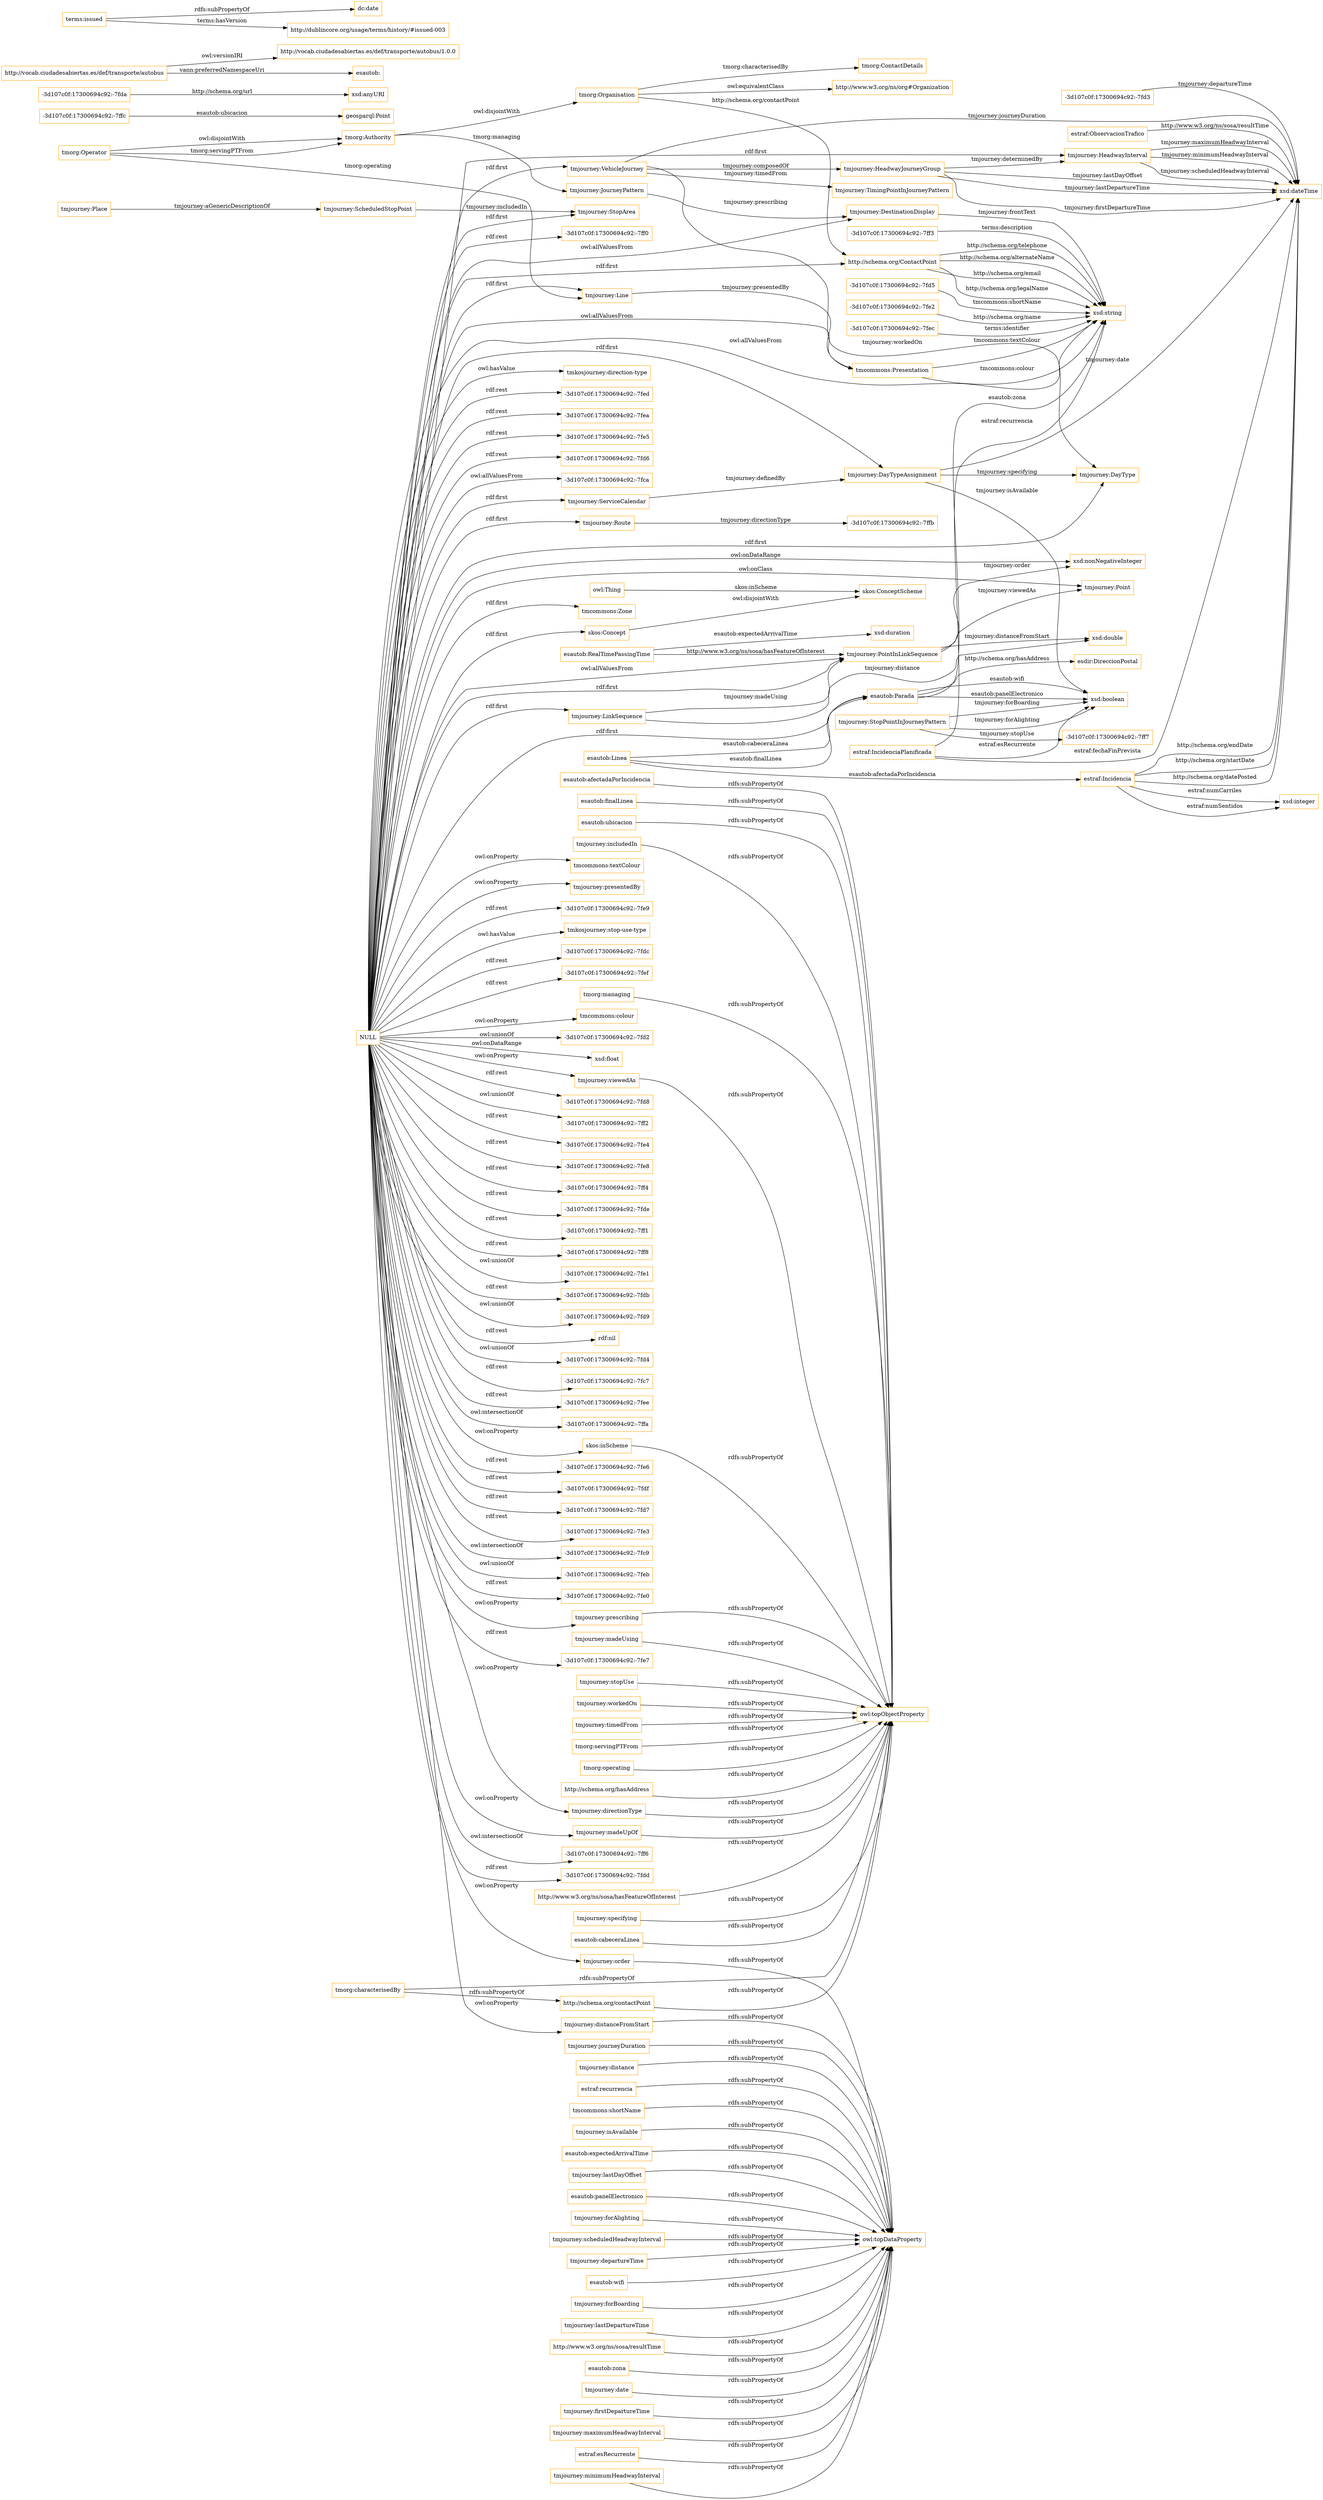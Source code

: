 digraph ar2dtool_diagram { 
rankdir=LR;
size="1501"
node [shape = rectangle, color="orange"]; "-3d107c0f:17300694c92:-7ffb" "tmjourney:StopArea" "-3d107c0f:17300694c92:-7fca" "tmjourney:VehicleJourney" "-3d107c0f:17300694c92:-7fd5" "tmcommons:Presentation" "tmjourney:Line" "esautob:Linea" "tmorg:ContactDetails" "geosparql:Point" "tmorg:Organisation" "tmjourney:DestinationDisplay" "-3d107c0f:17300694c92:-7fd3" "-3d107c0f:17300694c92:-7fe2" "http://schema.org/ContactPoint" "tmjourney:JourneyPattern" "tmjourney:Route" "-3d107c0f:17300694c92:-7fda" "http://www.w3.org/ns/org#Organization" "tmjourney:HeadwayInterval" "-3d107c0f:17300694c92:-7fec" "skos:ConceptScheme" "esautob:RealTimePassingTime" "-3d107c0f:17300694c92:-7ff3" "tmcommons:Zone" "-3d107c0f:17300694c92:-7ff7" "skos:Concept" "tmjourney:StopPointInJourneyPattern" "tmjourney:TimingPointInJourneyPattern" "estraf:IncidenciaPlanificada" "tmorg:Authority" "estraf:Incidencia" "tmjourney:DayTypeAssignment" "tmjourney:HeadwayJourneyGroup" "tmjourney:ServiceCalendar" "esautob:Parada" "tmjourney:DayType" "tmjourney:PointInLinkSequence" "tmjourney:Point" "tmjourney:LinkSequence" "tmjourney:ScheduledStopPoint" "tmorg:Operator" ; /*classes style*/
	"estraf:recurrencia" -> "owl:topDataProperty" [ label = "rdfs:subPropertyOf" ];
	"tmjourney:prescribing" -> "owl:topObjectProperty" [ label = "rdfs:subPropertyOf" ];
	"tmorg:Organisation" -> "http://www.w3.org/ns/org#Organization" [ label = "owl:equivalentClass" ];
	"http://vocab.ciudadesabiertas.es/def/transporte/autobus" -> "http://vocab.ciudadesabiertas.es/def/transporte/autobus/1.0.0" [ label = "owl:versionIRI" ];
	"http://vocab.ciudadesabiertas.es/def/transporte/autobus" -> "esautob:" [ label = "vann:preferredNamespaceUri" ];
	"tmcommons:shortName" -> "owl:topDataProperty" [ label = "rdfs:subPropertyOf" ];
	"tmjourney:directionType" -> "owl:topObjectProperty" [ label = "rdfs:subPropertyOf" ];
	"tmorg:Authority" -> "tmorg:Organisation" [ label = "owl:disjointWith" ];
	"tmorg:Operator" -> "tmorg:Authority" [ label = "owl:disjointWith" ];
	"tmjourney:isAvailable" -> "owl:topDataProperty" [ label = "rdfs:subPropertyOf" ];
	"tmjourney:workedOn" -> "owl:topObjectProperty" [ label = "rdfs:subPropertyOf" ];
	"esautob:expectedArrivalTime" -> "owl:topDataProperty" [ label = "rdfs:subPropertyOf" ];
	"tmjourney:timedFrom" -> "owl:topObjectProperty" [ label = "rdfs:subPropertyOf" ];
	"tmjourney:lastDayOffset" -> "owl:topDataProperty" [ label = "rdfs:subPropertyOf" ];
	"esautob:panelElectronico" -> "owl:topDataProperty" [ label = "rdfs:subPropertyOf" ];
	"tmjourney:forAlighting" -> "owl:topDataProperty" [ label = "rdfs:subPropertyOf" ];
	"tmjourney:scheduledHeadwayInterval" -> "owl:topDataProperty" [ label = "rdfs:subPropertyOf" ];
	"tmorg:servingPTFrom" -> "owl:topObjectProperty" [ label = "rdfs:subPropertyOf" ];
	"tmjourney:distanceFromStart" -> "owl:topDataProperty" [ label = "rdfs:subPropertyOf" ];
	"tmorg:operating" -> "owl:topObjectProperty" [ label = "rdfs:subPropertyOf" ];
	"tmjourney:madeUpOf" -> "owl:topObjectProperty" [ label = "rdfs:subPropertyOf" ];
	"tmjourney:departureTime" -> "owl:topDataProperty" [ label = "rdfs:subPropertyOf" ];
	"http://schema.org/hasAddress" -> "owl:topObjectProperty" [ label = "rdfs:subPropertyOf" ];
	"esautob:wifi" -> "owl:topDataProperty" [ label = "rdfs:subPropertyOf" ];
	"tmjourney:forBoarding" -> "owl:topDataProperty" [ label = "rdfs:subPropertyOf" ];
	"skos:Concept" -> "skos:ConceptScheme" [ label = "owl:disjointWith" ];
	"tmjourney:viewedAs" -> "owl:topObjectProperty" [ label = "rdfs:subPropertyOf" ];
	"tmjourney:lastDepartureTime" -> "owl:topDataProperty" [ label = "rdfs:subPropertyOf" ];
	"http://www.w3.org/ns/sosa/hasFeatureOfInterest" -> "owl:topObjectProperty" [ label = "rdfs:subPropertyOf" ];
	"tmjourney:specifying" -> "owl:topObjectProperty" [ label = "rdfs:subPropertyOf" ];
	"http://www.w3.org/ns/sosa/resultTime" -> "owl:topDataProperty" [ label = "rdfs:subPropertyOf" ];
	"skos:inScheme" -> "owl:topObjectProperty" [ label = "rdfs:subPropertyOf" ];
	"NULL" -> "tmjourney:HeadwayInterval" [ label = "rdf:first" ];
	"NULL" -> "tmcommons:textColour" [ label = "owl:onProperty" ];
	"NULL" -> "tmjourney:presentedBy" [ label = "owl:onProperty" ];
	"NULL" -> "-3d107c0f:17300694c92:-7fe9" [ label = "rdf:rest" ];
	"NULL" -> "skos:Concept" [ label = "rdf:first" ];
	"NULL" -> "tmjourney:directionType" [ label = "owl:onProperty" ];
	"NULL" -> "-3d107c0f:17300694c92:-7fca" [ label = "owl:allValuesFrom" ];
	"NULL" -> "tmjourney:Point" [ label = "owl:onClass" ];
	"NULL" -> "tmkosjourney:stop-use-type" [ label = "owl:hasValue" ];
	"NULL" -> "tmjourney:LinkSequence" [ label = "rdf:first" ];
	"NULL" -> "tmjourney:VehicleJourney" [ label = "rdf:first" ];
	"NULL" -> "tmjourney:distanceFromStart" [ label = "owl:onProperty" ];
	"NULL" -> "-3d107c0f:17300694c92:-7fdc" [ label = "rdf:rest" ];
	"NULL" -> "tmjourney:StopArea" [ label = "rdf:first" ];
	"NULL" -> "tmjourney:viewedAs" [ label = "owl:onProperty" ];
	"NULL" -> "tmjourney:PointInLinkSequence" [ label = "owl:allValuesFrom" ];
	"NULL" -> "-3d107c0f:17300694c92:-7fef" [ label = "rdf:rest" ];
	"NULL" -> "xsd:string" [ label = "owl:allValuesFrom" ];
	"NULL" -> "tmcommons:colour" [ label = "owl:onProperty" ];
	"NULL" -> "-3d107c0f:17300694c92:-7fd2" [ label = "owl:unionOf" ];
	"NULL" -> "tmjourney:DestinationDisplay" [ label = "owl:allValuesFrom" ];
	"NULL" -> "xsd:float" [ label = "owl:onDataRange" ];
	"NULL" -> "tmcommons:Presentation" [ label = "owl:allValuesFrom" ];
	"NULL" -> "tmjourney:ServiceCalendar" [ label = "rdf:first" ];
	"NULL" -> "-3d107c0f:17300694c92:-7fd8" [ label = "rdf:rest" ];
	"NULL" -> "-3d107c0f:17300694c92:-7ff2" [ label = "owl:unionOf" ];
	"NULL" -> "tmjourney:DayTypeAssignment" [ label = "rdf:first" ];
	"NULL" -> "-3d107c0f:17300694c92:-7fe4" [ label = "rdf:rest" ];
	"NULL" -> "-3d107c0f:17300694c92:-7fe8" [ label = "rdf:rest" ];
	"NULL" -> "-3d107c0f:17300694c92:-7ff4" [ label = "rdf:rest" ];
	"NULL" -> "tmjourney:PointInLinkSequence" [ label = "rdf:first" ];
	"NULL" -> "-3d107c0f:17300694c92:-7fde" [ label = "rdf:rest" ];
	"NULL" -> "-3d107c0f:17300694c92:-7ff1" [ label = "rdf:rest" ];
	"NULL" -> "-3d107c0f:17300694c92:-7ff8" [ label = "rdf:rest" ];
	"NULL" -> "-3d107c0f:17300694c92:-7fe1" [ label = "owl:unionOf" ];
	"NULL" -> "-3d107c0f:17300694c92:-7fdb" [ label = "rdf:rest" ];
	"NULL" -> "-3d107c0f:17300694c92:-7fd9" [ label = "owl:unionOf" ];
	"NULL" -> "rdf:nil" [ label = "rdf:rest" ];
	"NULL" -> "tmjourney:madeUpOf" [ label = "owl:onProperty" ];
	"NULL" -> "-3d107c0f:17300694c92:-7fd4" [ label = "owl:unionOf" ];
	"NULL" -> "tmjourney:Line" [ label = "rdf:first" ];
	"NULL" -> "-3d107c0f:17300694c92:-7fc7" [ label = "rdf:rest" ];
	"NULL" -> "-3d107c0f:17300694c92:-7fee" [ label = "rdf:rest" ];
	"NULL" -> "http://schema.org/ContactPoint" [ label = "rdf:first" ];
	"NULL" -> "-3d107c0f:17300694c92:-7ffa" [ label = "owl:intersectionOf" ];
	"NULL" -> "tmjourney:order" [ label = "owl:onProperty" ];
	"NULL" -> "-3d107c0f:17300694c92:-7fe6" [ label = "rdf:rest" ];
	"NULL" -> "tmjourney:DayType" [ label = "rdf:first" ];
	"NULL" -> "-3d107c0f:17300694c92:-7fdf" [ label = "rdf:rest" ];
	"NULL" -> "-3d107c0f:17300694c92:-7fd7" [ label = "rdf:rest" ];
	"NULL" -> "-3d107c0f:17300694c92:-7fe3" [ label = "rdf:rest" ];
	"NULL" -> "-3d107c0f:17300694c92:-7fc9" [ label = "owl:intersectionOf" ];
	"NULL" -> "tmcommons:Zone" [ label = "rdf:first" ];
	"NULL" -> "-3d107c0f:17300694c92:-7feb" [ label = "owl:unionOf" ];
	"NULL" -> "-3d107c0f:17300694c92:-7fe0" [ label = "rdf:rest" ];
	"NULL" -> "tmjourney:Route" [ label = "rdf:first" ];
	"NULL" -> "-3d107c0f:17300694c92:-7fe7" [ label = "rdf:rest" ];
	"NULL" -> "-3d107c0f:17300694c92:-7ff6" [ label = "owl:intersectionOf" ];
	"NULL" -> "-3d107c0f:17300694c92:-7fdd" [ label = "rdf:rest" ];
	"NULL" -> "-3d107c0f:17300694c92:-7ff0" [ label = "rdf:rest" ];
	"NULL" -> "xsd:nonNegativeInteger" [ label = "owl:onDataRange" ];
	"NULL" -> "skos:inScheme" [ label = "owl:onProperty" ];
	"NULL" -> "tmkosjourney:direction-type" [ label = "owl:hasValue" ];
	"NULL" -> "-3d107c0f:17300694c92:-7fed" [ label = "rdf:rest" ];
	"NULL" -> "tmjourney:prescribing" [ label = "owl:onProperty" ];
	"NULL" -> "-3d107c0f:17300694c92:-7fea" [ label = "rdf:rest" ];
	"NULL" -> "-3d107c0f:17300694c92:-7fe5" [ label = "rdf:rest" ];
	"NULL" -> "esautob:Parada" [ label = "rdf:first" ];
	"NULL" -> "-3d107c0f:17300694c92:-7fd6" [ label = "rdf:rest" ];
	"esautob:zona" -> "owl:topDataProperty" [ label = "rdfs:subPropertyOf" ];
	"tmorg:characterisedBy" -> "http://schema.org/contactPoint" [ label = "rdfs:subPropertyOf" ];
	"tmorg:characterisedBy" -> "owl:topObjectProperty" [ label = "rdfs:subPropertyOf" ];
	"esautob:cabeceraLinea" -> "owl:topObjectProperty" [ label = "rdfs:subPropertyOf" ];
	"tmjourney:date" -> "owl:topDataProperty" [ label = "rdfs:subPropertyOf" ];
	"tmjourney:firstDepartureTime" -> "owl:topDataProperty" [ label = "rdfs:subPropertyOf" ];
	"http://schema.org/contactPoint" -> "owl:topObjectProperty" [ label = "rdfs:subPropertyOf" ];
	"tmjourney:maximumHeadwayInterval" -> "owl:topDataProperty" [ label = "rdfs:subPropertyOf" ];
	"esautob:afectadaPorIncidencia" -> "owl:topObjectProperty" [ label = "rdfs:subPropertyOf" ];
	"esautob:finalLinea" -> "owl:topObjectProperty" [ label = "rdfs:subPropertyOf" ];
	"esautob:ubicacion" -> "owl:topObjectProperty" [ label = "rdfs:subPropertyOf" ];
	"terms:issued" -> "dc:date" [ label = "rdfs:subPropertyOf" ];
	"terms:issued" -> "http://dublincore.org/usage/terms/history/#issued-003" [ label = "terms:hasVersion" ];
	"tmjourney:includedIn" -> "owl:topObjectProperty" [ label = "rdfs:subPropertyOf" ];
	"estraf:esRecurrente" -> "owl:topDataProperty" [ label = "rdfs:subPropertyOf" ];
	"tmorg:managing" -> "owl:topObjectProperty" [ label = "rdfs:subPropertyOf" ];
	"tmjourney:minimumHeadwayInterval" -> "owl:topDataProperty" [ label = "rdfs:subPropertyOf" ];
	"tmjourney:order" -> "owl:topDataProperty" [ label = "rdfs:subPropertyOf" ];
	"tmjourney:journeyDuration" -> "owl:topDataProperty" [ label = "rdfs:subPropertyOf" ];
	"tmjourney:madeUsing" -> "owl:topObjectProperty" [ label = "rdfs:subPropertyOf" ];
	"tmjourney:distance" -> "owl:topDataProperty" [ label = "rdfs:subPropertyOf" ];
	"tmjourney:stopUse" -> "owl:topObjectProperty" [ label = "rdfs:subPropertyOf" ];
	"estraf:Incidencia" -> "xsd:dateTime" [ label = "http://schema.org/startDate" ];
	"http://schema.org/ContactPoint" -> "xsd:string" [ label = "http://schema.org/alternateName" ];
	"esautob:Linea" -> "esautob:Parada" [ label = "esautob:finalLinea" ];
	"tmjourney:DayTypeAssignment" -> "tmjourney:DayType" [ label = "tmjourney:specifying" ];
	"tmorg:Operator" -> "tmorg:Authority" [ label = "tmorg:servingPTFrom" ];
	"tmjourney:StopPointInJourneyPattern" -> "xsd:boolean" [ label = "tmjourney:forBoarding" ];
	"tmjourney:HeadwayJourneyGroup" -> "xsd:dateTime" [ label = "tmjourney:firstDepartureTime" ];
	"-3d107c0f:17300694c92:-7ff3" -> "xsd:string" [ label = "terms:description" ];
	"tmjourney:PointInLinkSequence" -> "tmjourney:Point" [ label = "tmjourney:viewedAs" ];
	"-3d107c0f:17300694c92:-7fda" -> "xsd:anyURI" [ label = "http://schema.org/url" ];
	"esautob:Linea" -> "estraf:Incidencia" [ label = "esautob:afectadaPorIncidencia" ];
	"owl:Thing" -> "skos:ConceptScheme" [ label = "skos:inScheme" ];
	"tmjourney:LinkSequence" -> "tmjourney:PointInLinkSequence" [ label = "tmjourney:madeUsing" ];
	"estraf:IncidenciaPlanificada" -> "xsd:dateTime" [ label = "estraf:fechaFinPrevista" ];
	"http://schema.org/ContactPoint" -> "xsd:string" [ label = "http://schema.org/email" ];
	"tmjourney:HeadwayJourneyGroup" -> "xsd:dateTime" [ label = "tmjourney:lastDayOffset" ];
	"estraf:Incidencia" -> "xsd:dateTime" [ label = "http://schema.org/datePosted" ];
	"tmjourney:HeadwayInterval" -> "xsd:dateTime" [ label = "tmjourney:minimumHeadwayInterval" ];
	"esautob:Linea" -> "esautob:Parada" [ label = "esautob:cabeceraLinea" ];
	"esautob:Parada" -> "xsd:string" [ label = "esautob:zona" ];
	"tmorg:Operator" -> "tmjourney:Line" [ label = "tmorg:operating" ];
	"esautob:RealTimePassingTime" -> "tmjourney:PointInLinkSequence" [ label = "http://www.w3.org/ns/sosa/hasFeatureOfInterest" ];
	"tmjourney:DestinationDisplay" -> "xsd:string" [ label = "tmjourney:frontText" ];
	"tmorg:Organisation" -> "http://schema.org/ContactPoint" [ label = "http://schema.org/contactPoint" ];
	"esautob:Parada" -> "xsd:boolean" [ label = "esautob:wifi" ];
	"estraf:Incidencia" -> "xsd:dateTime" [ label = "http://schema.org/endDate" ];
	"estraf:Incidencia" -> "xsd:integer" [ label = "estraf:numCarriles" ];
	"estraf:ObservacionTrafico" -> "xsd:dateTime" [ label = "http://www.w3.org/ns/sosa/resultTime" ];
	"tmjourney:ScheduledStopPoint" -> "tmjourney:StopArea" [ label = "tmjourney:includedIn" ];
	"tmjourney:DayTypeAssignment" -> "xsd:dateTime" [ label = "tmjourney:date" ];
	"esautob:Parada" -> "esdir:DireccionPostal" [ label = "http://schema.org/hasAddress" ];
	"tmjourney:Line" -> "tmcommons:Presentation" [ label = "tmjourney:presentedBy" ];
	"tmjourney:VehicleJourney" -> "tmjourney:DayType" [ label = "tmjourney:workedOn" ];
	"tmjourney:VehicleJourney" -> "xsd:dateTime" [ label = "tmjourney:journeyDuration" ];
	"tmjourney:StopPointInJourneyPattern" -> "xsd:boolean" [ label = "tmjourney:forAlighting" ];
	"-3d107c0f:17300694c92:-7fd3" -> "xsd:dateTime" [ label = "tmjourney:departureTime" ];
	"-3d107c0f:17300694c92:-7ffc" -> "geosparql:Point" [ label = "esautob:ubicacion" ];
	"tmjourney:HeadwayJourneyGroup" -> "tmjourney:HeadwayInterval" [ label = "tmjourney:determinedBy" ];
	"tmjourney:HeadwayInterval" -> "xsd:dateTime" [ label = "tmjourney:scheduledHeadwayInterval" ];
	"tmorg:Authority" -> "tmjourney:JourneyPattern" [ label = "tmorg:managing" ];
	"tmjourney:HeadwayJourneyGroup" -> "xsd:dateTime" [ label = "tmjourney:lastDepartureTime" ];
	"tmjourney:HeadwayInterval" -> "xsd:dateTime" [ label = "tmjourney:maximumHeadwayInterval" ];
	"tmjourney:Place" -> "tmjourney:ScheduledStopPoint" [ label = "tmjourney:aGenericDescriptionOf" ];
	"tmjourney:PointInLinkSequence" -> "xsd:double" [ label = "tmjourney:distanceFromStart" ];
	"tmjourney:StopPointInJourneyPattern" -> "-3d107c0f:17300694c92:-7ff7" [ label = "tmjourney:stopUse" ];
	"esautob:Parada" -> "xsd:boolean" [ label = "esautob:panelElectronico" ];
	"http://schema.org/ContactPoint" -> "xsd:string" [ label = "http://schema.org/legalName" ];
	"tmjourney:ServiceCalendar" -> "tmjourney:DayTypeAssignment" [ label = "tmjourney:definedBy" ];
	"tmjourney:LinkSequence" -> "xsd:double" [ label = "tmjourney:distance" ];
	"-3d107c0f:17300694c92:-7fe2" -> "xsd:string" [ label = "http://schema.org/name" ];
	"tmjourney:PointInLinkSequence" -> "xsd:nonNegativeInteger" [ label = "tmjourney:order" ];
	"tmjourney:VehicleJourney" -> "tmjourney:HeadwayJourneyGroup" [ label = "tmjourney:composedOf" ];
	"estraf:IncidenciaPlanificada" -> "xsd:string" [ label = "estraf:recurrencia" ];
	"tmjourney:JourneyPattern" -> "tmjourney:DestinationDisplay" [ label = "tmjourney:prescribing" ];
	"-3d107c0f:17300694c92:-7fec" -> "xsd:string" [ label = "terms:identifier" ];
	"esautob:RealTimePassingTime" -> "xsd:duration" [ label = "esautob:expectedArrivalTime" ];
	"tmjourney:VehicleJourney" -> "tmjourney:TimingPointInJourneyPattern" [ label = "tmjourney:timedFrom" ];
	"tmorg:Organisation" -> "tmorg:ContactDetails" [ label = "tmorg:characterisedBy" ];
	"estraf:Incidencia" -> "xsd:integer" [ label = "estraf:numSentidos" ];
	"tmjourney:DayTypeAssignment" -> "xsd:boolean" [ label = "tmjourney:isAvailable" ];
	"estraf:IncidenciaPlanificada" -> "xsd:boolean" [ label = "estraf:esRecurrente" ];
	"http://schema.org/ContactPoint" -> "xsd:string" [ label = "http://schema.org/telephone" ];
	"tmjourney:Route" -> "-3d107c0f:17300694c92:-7ffb" [ label = "tmjourney:directionType" ];
	"tmcommons:Presentation" -> "xsd:string" [ label = "tmcommons:textColour" ];
	"-3d107c0f:17300694c92:-7fd5" -> "xsd:string" [ label = "tmcommons:shortName" ];
	"tmcommons:Presentation" -> "xsd:string" [ label = "tmcommons:colour" ];

}
